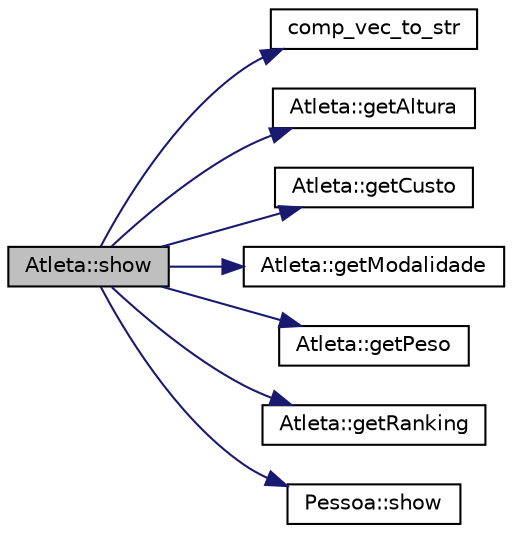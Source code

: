digraph "Atleta::show"
{
 // LATEX_PDF_SIZE
  edge [fontname="Helvetica",fontsize="10",labelfontname="Helvetica",labelfontsize="10"];
  node [fontname="Helvetica",fontsize="10",shape=record];
  rankdir="LR";
  Node1 [label="Atleta::show",height=0.2,width=0.4,color="black", fillcolor="grey75", style="filled", fontcolor="black",tooltip="Imprime a informação detalhada de um Atleta."];
  Node1 -> Node2 [color="midnightblue",fontsize="10",style="solid",fontname="Helvetica"];
  Node2 [label="comp_vec_to_str",height=0.2,width=0.4,color="black", fillcolor="white", style="filled",URL="$utils_8cpp.html#ab5be170c3b4eaaa526baeccdde929e33",tooltip="Transforma um vetor numa string com os elementos do vetor separados por vírgula."];
  Node1 -> Node3 [color="midnightblue",fontsize="10",style="solid",fontname="Helvetica"];
  Node3 [label="Atleta::getAltura",height=0.2,width=0.4,color="black", fillcolor="white", style="filled",URL="$class_atleta.html#acea3c8d5d2fa6903484bc76cf1daaa9f",tooltip="Retorna a altura do Atleta."];
  Node1 -> Node4 [color="midnightblue",fontsize="10",style="solid",fontname="Helvetica"];
  Node4 [label="Atleta::getCusto",height=0.2,width=0.4,color="black", fillcolor="white", style="filled",URL="$class_atleta.html#a1392acbb412ef06a6f606dc204e8d0cf",tooltip="Retorna o custo diário do Atleta."];
  Node1 -> Node5 [color="midnightblue",fontsize="10",style="solid",fontname="Helvetica"];
  Node5 [label="Atleta::getModalidade",height=0.2,width=0.4,color="black", fillcolor="white", style="filled",URL="$class_atleta.html#ac614b90e9b8c33758db88592002f6713",tooltip="Retorna a modalidade do Atleta."];
  Node1 -> Node6 [color="midnightblue",fontsize="10",style="solid",fontname="Helvetica"];
  Node6 [label="Atleta::getPeso",height=0.2,width=0.4,color="black", fillcolor="white", style="filled",URL="$class_atleta.html#aa7f98ed3ada5005784481d7a417d44b9",tooltip="Retorna o peso do Atleta."];
  Node1 -> Node7 [color="midnightblue",fontsize="10",style="solid",fontname="Helvetica"];
  Node7 [label="Atleta::getRanking",height=0.2,width=0.4,color="black", fillcolor="white", style="filled",URL="$class_atleta.html#a0385a0a88cc879537cf96f9eb9b51fb3",tooltip="Retorna o ranking do Atleta."];
  Node1 -> Node8 [color="midnightblue",fontsize="10",style="solid",fontname="Helvetica"];
  Node8 [label="Pessoa::show",height=0.2,width=0.4,color="black", fillcolor="white", style="filled",URL="$class_pessoa.html#a843ab4a49d655dc565edd00c64b97fe3",tooltip="Imprime a informação detalhada dos elementos comuns de Atleta e Staff de uma pessoa."];
}
